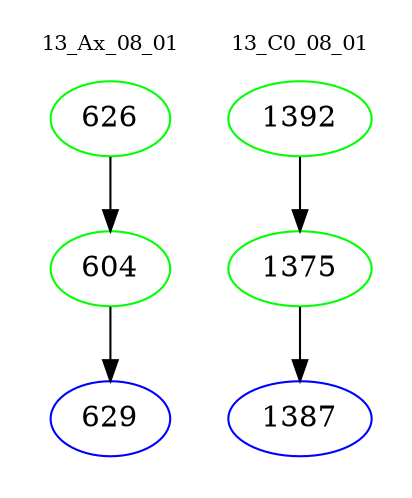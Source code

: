 digraph{
subgraph cluster_0 {
color = white
label = "13_Ax_08_01";
fontsize=10;
T0_626 [label="626", color="green"]
T0_626 -> T0_604 [color="black"]
T0_604 [label="604", color="green"]
T0_604 -> T0_629 [color="black"]
T0_629 [label="629", color="blue"]
}
subgraph cluster_1 {
color = white
label = "13_C0_08_01";
fontsize=10;
T1_1392 [label="1392", color="green"]
T1_1392 -> T1_1375 [color="black"]
T1_1375 [label="1375", color="green"]
T1_1375 -> T1_1387 [color="black"]
T1_1387 [label="1387", color="blue"]
}
}
